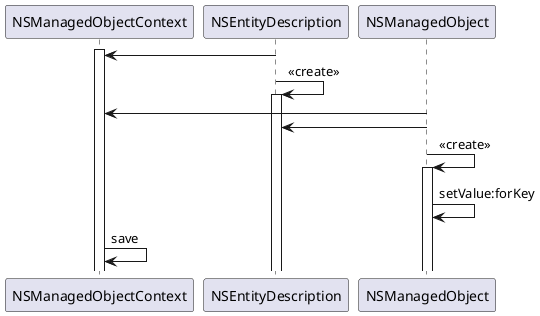 @startuml

activate NSManagedObjectContext
NSManagedObjectContext <- NSEntityDescription

NSEntityDescription -> NSEntityDescription: <<create>>
activate NSEntityDescription

NSManagedObjectContext <- NSManagedObject
NSEntityDescription <- NSManagedObject
NSManagedObject -> NSManagedObject: <<create>>
activate NSManagedObject

NSManagedObject -> NSManagedObject: setValue:forKey

NSManagedObjectContext -> NSManagedObjectContext: save
@enduml
